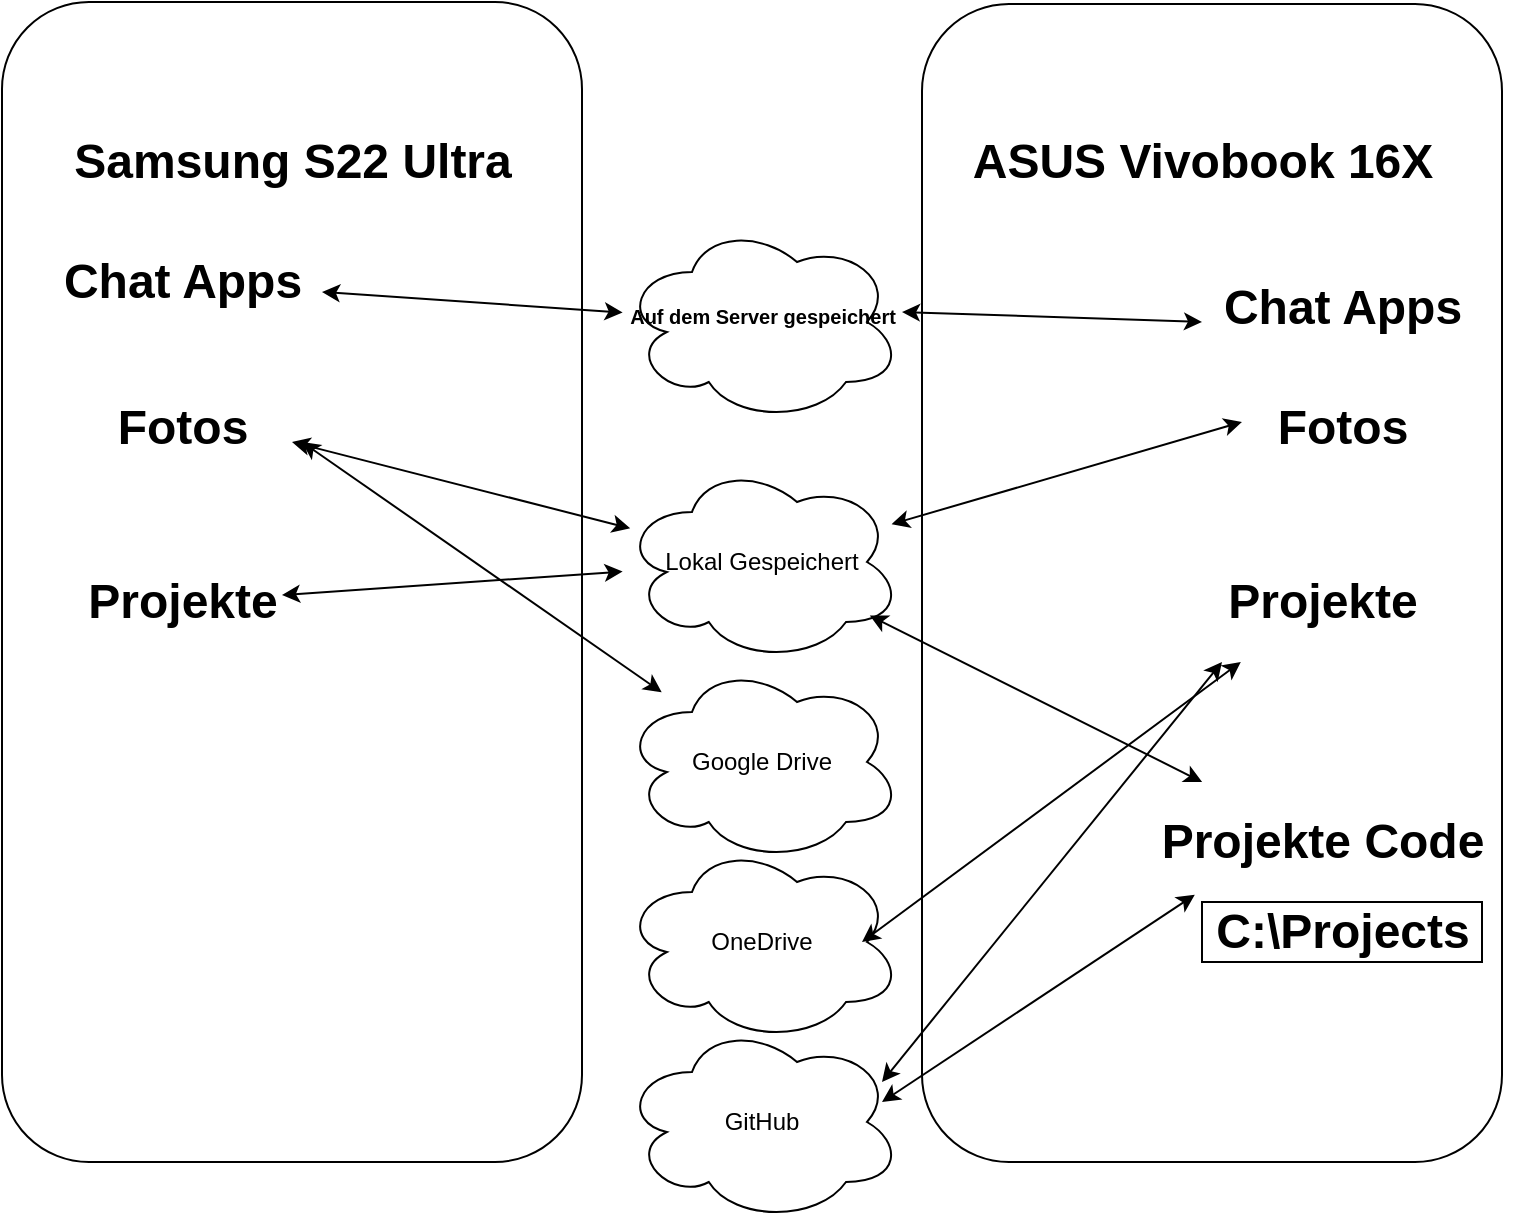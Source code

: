 <mxfile version="24.8.6">
  <diagram name="Seite-1" id="qBY9fNvRQoey6cPozZZt">
    <mxGraphModel dx="922" dy="584" grid="1" gridSize="10" guides="1" tooltips="1" connect="1" arrows="1" fold="1" page="1" pageScale="1" pageWidth="827" pageHeight="1169" math="0" shadow="0">
      <root>
        <mxCell id="0" />
        <mxCell id="1" parent="0" />
        <mxCell id="Grrdh9ZMX4xMKOt14PR_-1" value="" style="rounded=1;whiteSpace=wrap;html=1;" vertex="1" parent="1">
          <mxGeometry x="60" y="50" width="290" height="580" as="geometry" />
        </mxCell>
        <mxCell id="Grrdh9ZMX4xMKOt14PR_-2" value="" style="rounded=1;whiteSpace=wrap;html=1;" vertex="1" parent="1">
          <mxGeometry x="520" y="51" width="290" height="579" as="geometry" />
        </mxCell>
        <mxCell id="Grrdh9ZMX4xMKOt14PR_-4" value="" style="ellipse;shape=cloud;whiteSpace=wrap;html=1;" vertex="1" parent="1">
          <mxGeometry x="370" y="160" width="140" height="100" as="geometry" />
        </mxCell>
        <mxCell id="Grrdh9ZMX4xMKOt14PR_-6" value="Samsung S22 Ultra" style="text;strokeColor=none;fillColor=none;html=1;fontSize=24;fontStyle=1;verticalAlign=middle;align=center;" vertex="1" parent="1">
          <mxGeometry x="155" y="110" width="100" height="40" as="geometry" />
        </mxCell>
        <mxCell id="Grrdh9ZMX4xMKOt14PR_-8" value="&lt;font style=&quot;font-size: 10px;&quot;&gt;Auf dem Server gespeichert&lt;/font&gt;" style="text;strokeColor=none;fillColor=none;html=1;fontSize=24;fontStyle=1;verticalAlign=middle;align=center;" vertex="1" parent="1">
          <mxGeometry x="380" y="185" width="120" height="35" as="geometry" />
        </mxCell>
        <mxCell id="Grrdh9ZMX4xMKOt14PR_-9" value="&lt;div&gt;Chat Apps&lt;/div&gt;" style="text;strokeColor=none;fillColor=none;html=1;fontSize=24;fontStyle=1;verticalAlign=middle;align=center;" vertex="1" parent="1">
          <mxGeometry x="100" y="160" width="100" height="60" as="geometry" />
        </mxCell>
        <mxCell id="Grrdh9ZMX4xMKOt14PR_-10" value="" style="endArrow=classic;startArrow=classic;html=1;rounded=0;" edge="1" parent="1" target="Grrdh9ZMX4xMKOt14PR_-4">
          <mxGeometry width="50" height="50" relative="1" as="geometry">
            <mxPoint x="220" y="195" as="sourcePoint" />
            <mxPoint x="270" y="145" as="targetPoint" />
          </mxGeometry>
        </mxCell>
        <mxCell id="Grrdh9ZMX4xMKOt14PR_-11" value="ASUS Vivobook 16X" style="text;strokeColor=none;fillColor=none;html=1;fontSize=24;fontStyle=1;verticalAlign=middle;align=center;" vertex="1" parent="1">
          <mxGeometry x="610" y="110" width="100" height="40" as="geometry" />
        </mxCell>
        <mxCell id="Grrdh9ZMX4xMKOt14PR_-12" value="&lt;div&gt;Chat Apps&lt;/div&gt;" style="text;strokeColor=none;fillColor=none;html=1;fontSize=24;fontStyle=1;verticalAlign=middle;align=center;" vertex="1" parent="1">
          <mxGeometry x="680" y="172.5" width="100" height="60" as="geometry" />
        </mxCell>
        <mxCell id="Grrdh9ZMX4xMKOt14PR_-14" value="" style="endArrow=classic;startArrow=classic;html=1;rounded=0;" edge="1" parent="1">
          <mxGeometry width="50" height="50" relative="1" as="geometry">
            <mxPoint x="510" y="205" as="sourcePoint" />
            <mxPoint x="660" y="210" as="targetPoint" />
          </mxGeometry>
        </mxCell>
        <mxCell id="Grrdh9ZMX4xMKOt14PR_-15" value="Lokal Gespeichert" style="ellipse;shape=cloud;whiteSpace=wrap;html=1;" vertex="1" parent="1">
          <mxGeometry x="370" y="280" width="140" height="100" as="geometry" />
        </mxCell>
        <mxCell id="Grrdh9ZMX4xMKOt14PR_-16" value="Fotos" style="text;strokeColor=none;fillColor=none;html=1;fontSize=24;fontStyle=1;verticalAlign=middle;align=center;" vertex="1" parent="1">
          <mxGeometry x="100" y="232.5" width="100" height="60" as="geometry" />
        </mxCell>
        <mxCell id="Grrdh9ZMX4xMKOt14PR_-17" value="&lt;div&gt;Fotos&lt;/div&gt;" style="text;strokeColor=none;fillColor=none;html=1;fontSize=24;fontStyle=1;verticalAlign=middle;align=center;" vertex="1" parent="1">
          <mxGeometry x="680" y="232.5" width="100" height="60" as="geometry" />
        </mxCell>
        <mxCell id="Grrdh9ZMX4xMKOt14PR_-18" value="" style="endArrow=classic;startArrow=classic;html=1;rounded=0;" edge="1" parent="1" target="Grrdh9ZMX4xMKOt14PR_-15">
          <mxGeometry width="50" height="50" relative="1" as="geometry">
            <mxPoint x="205" y="270" as="sourcePoint" />
            <mxPoint x="255" y="220" as="targetPoint" />
          </mxGeometry>
        </mxCell>
        <mxCell id="Grrdh9ZMX4xMKOt14PR_-20" value="" style="endArrow=classic;startArrow=classic;html=1;rounded=0;" edge="1" parent="1" source="Grrdh9ZMX4xMKOt14PR_-15">
          <mxGeometry width="50" height="50" relative="1" as="geometry">
            <mxPoint x="630" y="310" as="sourcePoint" />
            <mxPoint x="680" y="260" as="targetPoint" />
          </mxGeometry>
        </mxCell>
        <mxCell id="Grrdh9ZMX4xMKOt14PR_-21" value="Google Drive" style="ellipse;shape=cloud;whiteSpace=wrap;html=1;" vertex="1" parent="1">
          <mxGeometry x="370" y="380" width="140" height="100" as="geometry" />
        </mxCell>
        <mxCell id="Grrdh9ZMX4xMKOt14PR_-22" value="" style="endArrow=classic;startArrow=classic;html=1;rounded=0;" edge="1" parent="1" source="Grrdh9ZMX4xMKOt14PR_-21">
          <mxGeometry width="50" height="50" relative="1" as="geometry">
            <mxPoint x="155" y="342.5" as="sourcePoint" />
            <mxPoint x="210" y="270" as="targetPoint" />
          </mxGeometry>
        </mxCell>
        <mxCell id="Grrdh9ZMX4xMKOt14PR_-23" value="OneDrive" style="ellipse;shape=cloud;whiteSpace=wrap;html=1;" vertex="1" parent="1">
          <mxGeometry x="370" y="470" width="140" height="100" as="geometry" />
        </mxCell>
        <mxCell id="Grrdh9ZMX4xMKOt14PR_-24" value="GitHub" style="ellipse;shape=cloud;whiteSpace=wrap;html=1;" vertex="1" parent="1">
          <mxGeometry x="370" y="560" width="140" height="100" as="geometry" />
        </mxCell>
        <mxCell id="Grrdh9ZMX4xMKOt14PR_-25" value="Projekte" style="text;strokeColor=none;fillColor=none;html=1;fontSize=24;fontStyle=1;verticalAlign=middle;align=center;" vertex="1" parent="1">
          <mxGeometry x="100" y="320" width="100" height="60" as="geometry" />
        </mxCell>
        <mxCell id="Grrdh9ZMX4xMKOt14PR_-27" value="" style="endArrow=classic;startArrow=classic;html=1;rounded=0;" edge="1" parent="1" source="Grrdh9ZMX4xMKOt14PR_-15" target="Grrdh9ZMX4xMKOt14PR_-25">
          <mxGeometry width="50" height="50" relative="1" as="geometry">
            <mxPoint x="170" y="400" as="sourcePoint" />
            <mxPoint x="220" y="350" as="targetPoint" />
          </mxGeometry>
        </mxCell>
        <mxCell id="Grrdh9ZMX4xMKOt14PR_-29" value="Projekte" style="text;strokeColor=none;fillColor=none;html=1;fontSize=24;fontStyle=1;verticalAlign=middle;align=center;" vertex="1" parent="1">
          <mxGeometry x="670" y="320" width="100" height="60" as="geometry" />
        </mxCell>
        <mxCell id="Grrdh9ZMX4xMKOt14PR_-30" value="" style="endArrow=classic;startArrow=classic;html=1;rounded=0;" edge="1" parent="1" target="Grrdh9ZMX4xMKOt14PR_-29">
          <mxGeometry width="50" height="50" relative="1" as="geometry">
            <mxPoint x="490" y="520" as="sourcePoint" />
            <mxPoint x="540" y="470" as="targetPoint" />
          </mxGeometry>
        </mxCell>
        <mxCell id="Grrdh9ZMX4xMKOt14PR_-31" value="" style="endArrow=classic;startArrow=classic;html=1;rounded=0;entryX=0;entryY=1;entryDx=0;entryDy=0;" edge="1" parent="1" target="Grrdh9ZMX4xMKOt14PR_-29">
          <mxGeometry width="50" height="50" relative="1" as="geometry">
            <mxPoint x="500" y="590" as="sourcePoint" />
            <mxPoint x="689" y="450" as="targetPoint" />
          </mxGeometry>
        </mxCell>
        <mxCell id="Grrdh9ZMX4xMKOt14PR_-32" value="Projekte Code" style="text;strokeColor=none;fillColor=none;html=1;fontSize=24;fontStyle=1;verticalAlign=middle;align=center;" vertex="1" parent="1">
          <mxGeometry x="620" y="440" width="200" height="60" as="geometry" />
        </mxCell>
        <mxCell id="Grrdh9ZMX4xMKOt14PR_-34" value="" style="endArrow=classic;startArrow=classic;html=1;rounded=0;exitX=0.885;exitY=0.768;exitDx=0;exitDy=0;exitPerimeter=0;" edge="1" parent="1" source="Grrdh9ZMX4xMKOt14PR_-15" target="Grrdh9ZMX4xMKOt14PR_-32">
          <mxGeometry width="50" height="50" relative="1" as="geometry">
            <mxPoint x="430" y="390" as="sourcePoint" />
            <mxPoint x="480" y="340" as="targetPoint" />
          </mxGeometry>
        </mxCell>
        <mxCell id="Grrdh9ZMX4xMKOt14PR_-35" value="" style="endArrow=classic;startArrow=classic;html=1;rounded=0;exitX=0.885;exitY=0.768;exitDx=0;exitDy=0;exitPerimeter=0;entryX=0.182;entryY=0.94;entryDx=0;entryDy=0;entryPerimeter=0;" edge="1" parent="1" target="Grrdh9ZMX4xMKOt14PR_-32">
          <mxGeometry width="50" height="50" relative="1" as="geometry">
            <mxPoint x="500" y="600" as="sourcePoint" />
            <mxPoint x="666" y="683" as="targetPoint" />
          </mxGeometry>
        </mxCell>
        <mxCell id="Grrdh9ZMX4xMKOt14PR_-38" value="" style="rounded=0;whiteSpace=wrap;html=1;" vertex="1" parent="1">
          <mxGeometry x="660" y="500" width="140" height="30" as="geometry" />
        </mxCell>
        <mxCell id="Grrdh9ZMX4xMKOt14PR_-39" value="C:\Projects" style="text;strokeColor=none;fillColor=none;html=1;fontSize=24;fontStyle=1;verticalAlign=middle;align=center;" vertex="1" parent="1">
          <mxGeometry x="680" y="495" width="100" height="40" as="geometry" />
        </mxCell>
      </root>
    </mxGraphModel>
  </diagram>
</mxfile>
